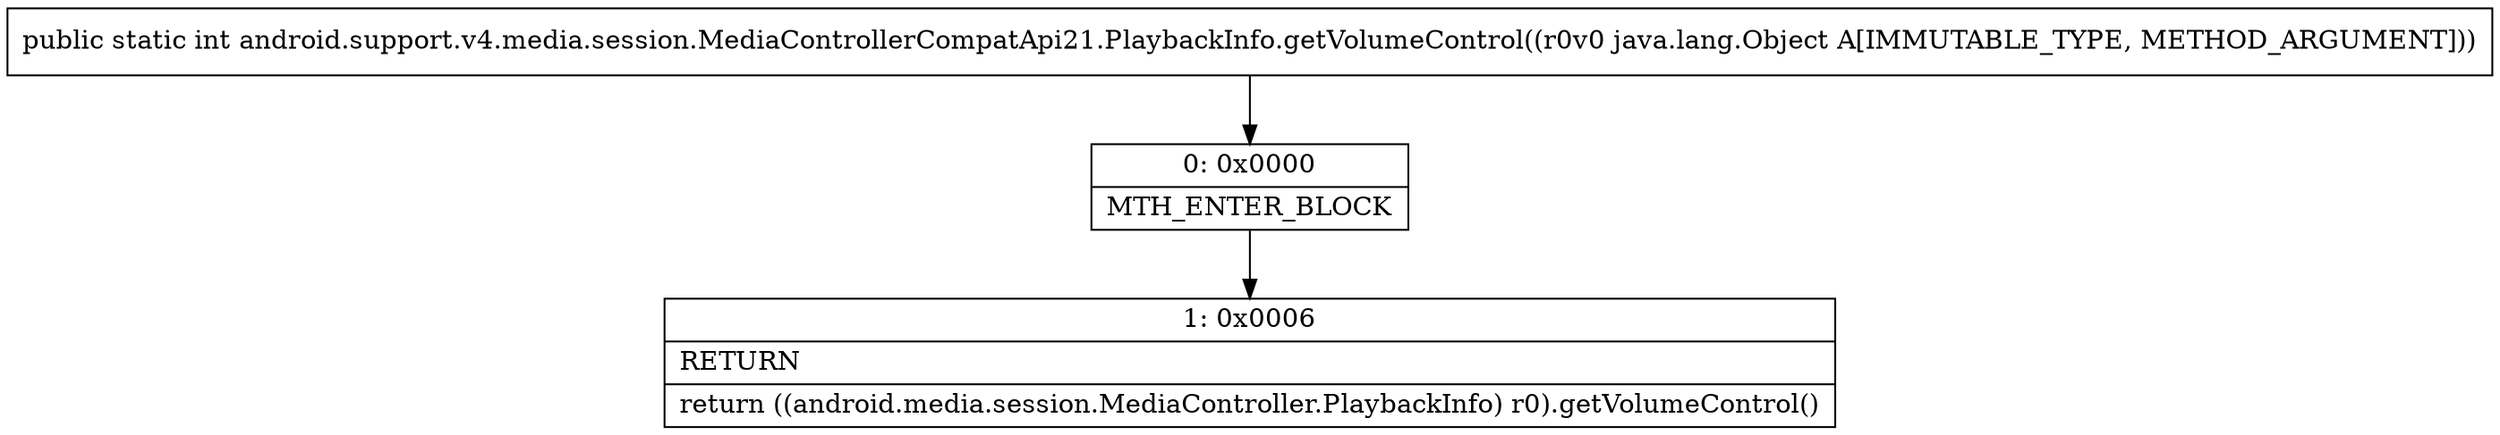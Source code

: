 digraph "CFG forandroid.support.v4.media.session.MediaControllerCompatApi21.PlaybackInfo.getVolumeControl(Ljava\/lang\/Object;)I" {
Node_0 [shape=record,label="{0\:\ 0x0000|MTH_ENTER_BLOCK\l}"];
Node_1 [shape=record,label="{1\:\ 0x0006|RETURN\l|return ((android.media.session.MediaController.PlaybackInfo) r0).getVolumeControl()\l}"];
MethodNode[shape=record,label="{public static int android.support.v4.media.session.MediaControllerCompatApi21.PlaybackInfo.getVolumeControl((r0v0 java.lang.Object A[IMMUTABLE_TYPE, METHOD_ARGUMENT])) }"];
MethodNode -> Node_0;
Node_0 -> Node_1;
}

